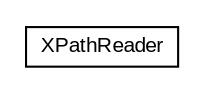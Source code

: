 #!/usr/local/bin/dot
#
# Class diagram 
# Generated by UMLGraph version R5_6 (http://www.umlgraph.org/)
#

digraph G {
	edge [fontname="arial",fontsize=10,labelfontname="arial",labelfontsize=10];
	node [fontname="arial",fontsize=10,shape=plaintext];
	nodesep=0.25;
	ranksep=0.5;
	// xml.third_party.jdom.xstl.xpath.XPathReader
	c8879 [label=<<table title="xml.third_party.jdom.xstl.xpath.XPathReader" border="0" cellborder="1" cellspacing="0" cellpadding="2" port="p" href="./XPathReader.html">
		<tr><td><table border="0" cellspacing="0" cellpadding="1">
<tr><td align="center" balign="center"> XPathReader </td></tr>
		</table></td></tr>
		</table>>, URL="./XPathReader.html", fontname="arial", fontcolor="black", fontsize=10.0];
}

